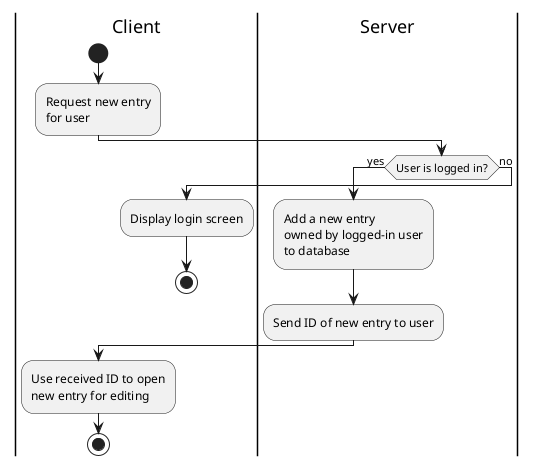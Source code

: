 @startuml scenario_createentry_ms3
|Client|
start
:Request new entry\nfor user;
|Server|
if (User is logged in?) then (yes)
    :Add a new entry\nowned by logged-in user\nto database;
    :Send ID of new entry to user;
else (no)
    |Client|
    :Display login screen;
    stop
endif
|Client|
:Use received ID to open\nnew entry for editing;
stop
@enduml